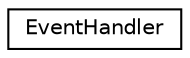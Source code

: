 digraph "Graphical Class Hierarchy"
{
  edge [fontname="Helvetica",fontsize="10",labelfontname="Helvetica",labelfontsize="10"];
  node [fontname="Helvetica",fontsize="10",shape=record];
  rankdir="LR";
  Node0 [label="EventHandler",height=0.2,width=0.4,color="black", fillcolor="white", style="filled",URL="$class_event_handler.html"];
}
